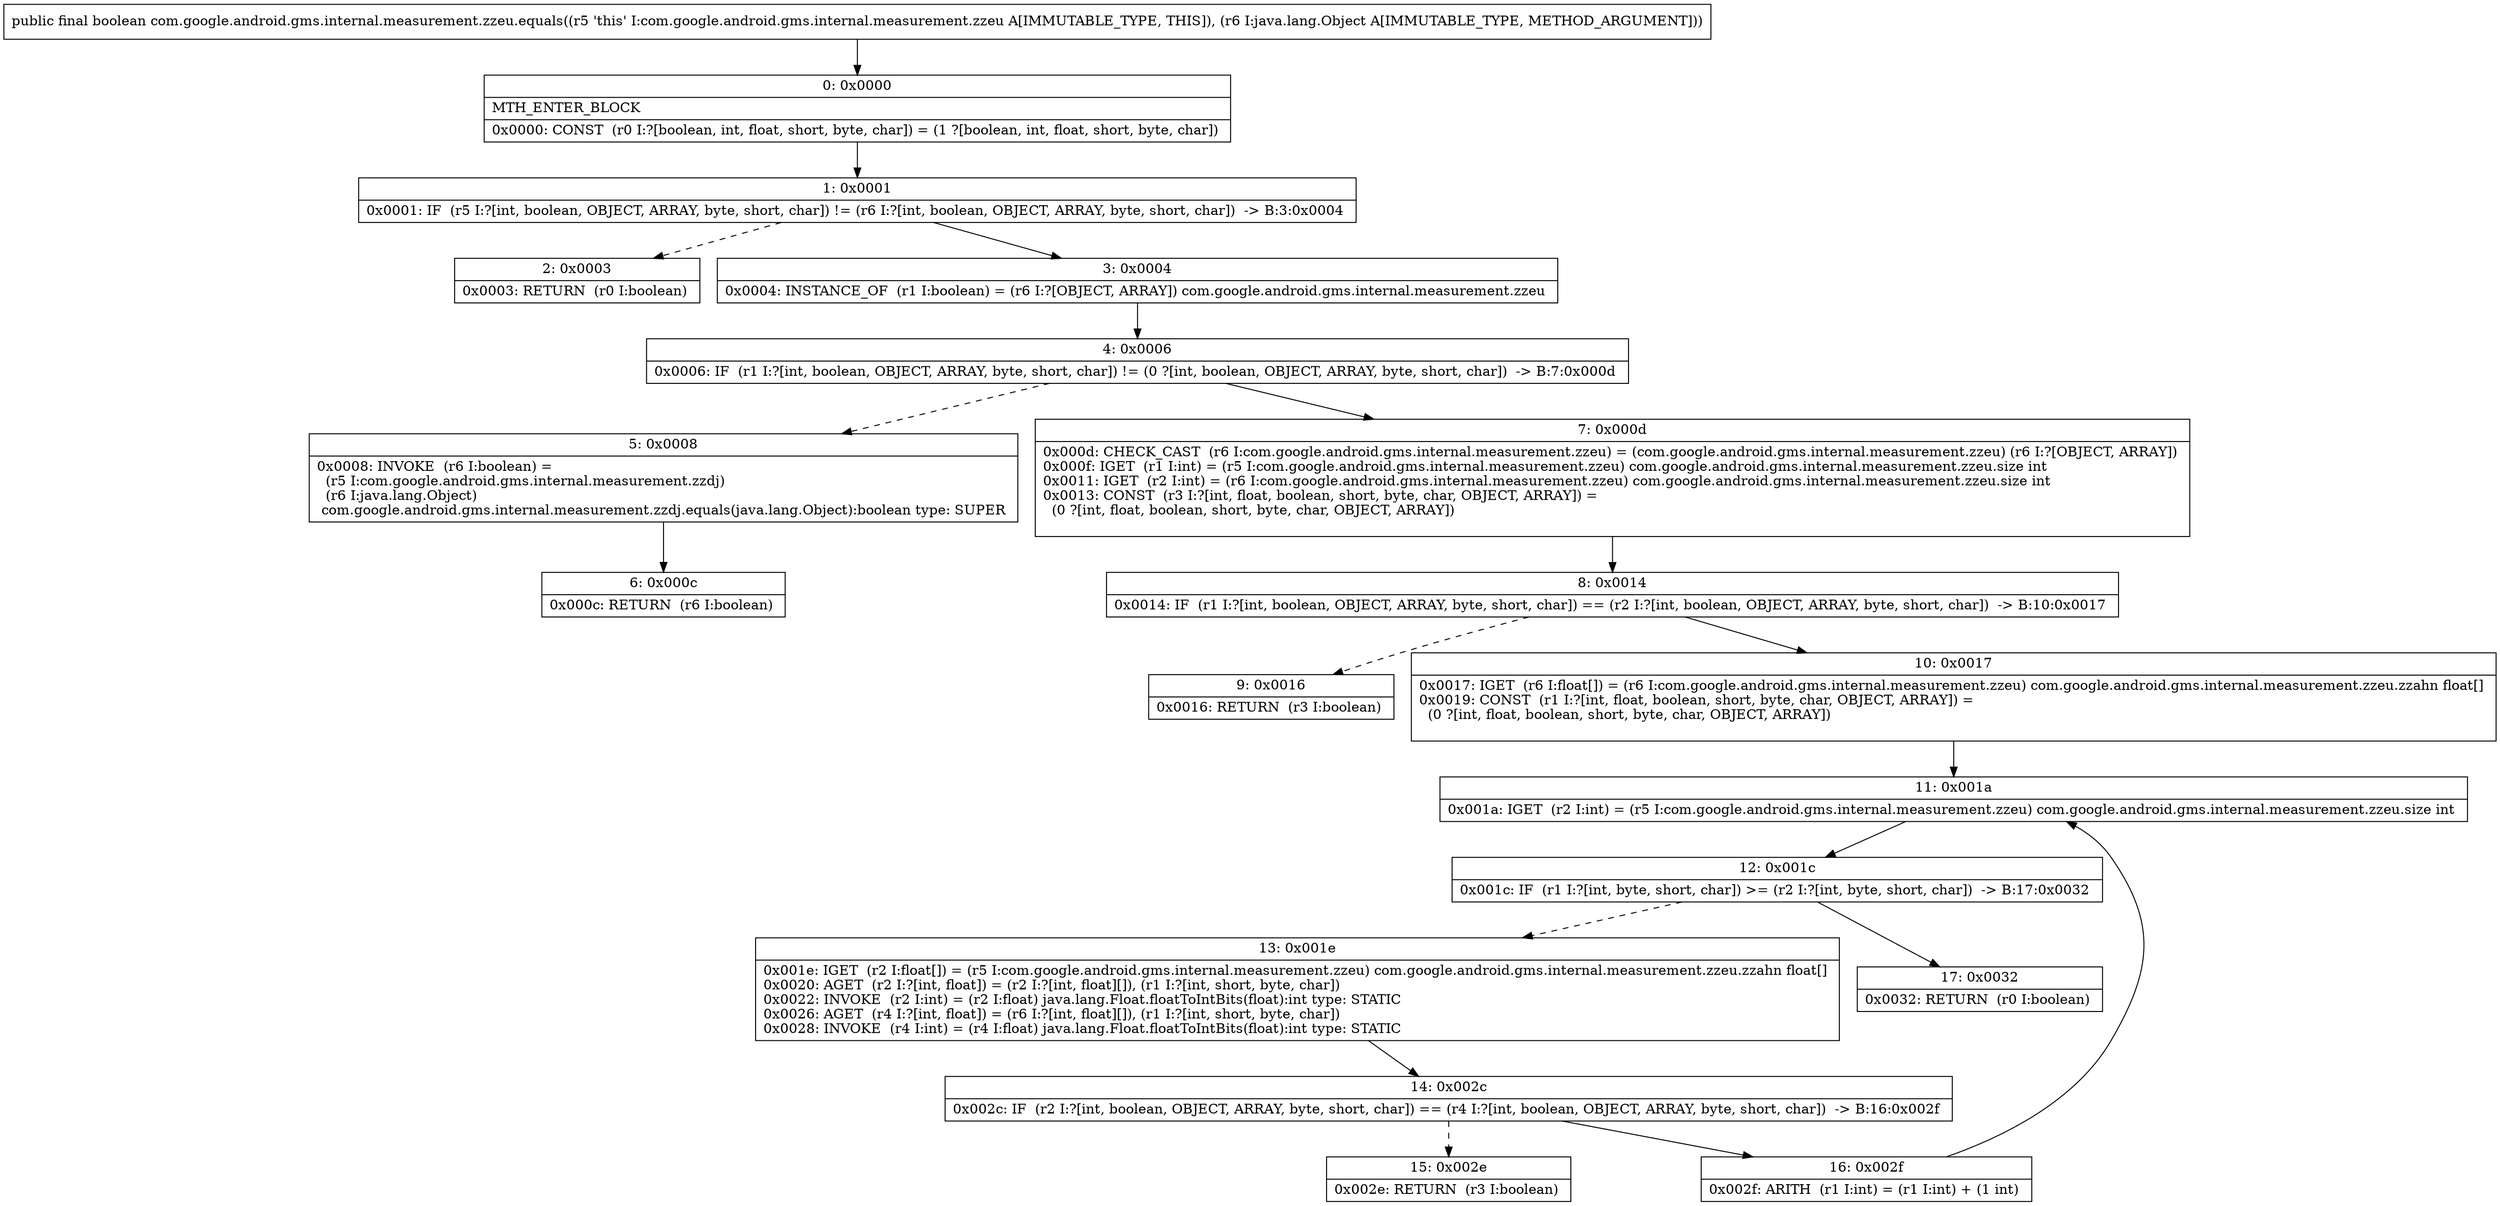 digraph "CFG forcom.google.android.gms.internal.measurement.zzeu.equals(Ljava\/lang\/Object;)Z" {
Node_0 [shape=record,label="{0\:\ 0x0000|MTH_ENTER_BLOCK\l|0x0000: CONST  (r0 I:?[boolean, int, float, short, byte, char]) = (1 ?[boolean, int, float, short, byte, char]) \l}"];
Node_1 [shape=record,label="{1\:\ 0x0001|0x0001: IF  (r5 I:?[int, boolean, OBJECT, ARRAY, byte, short, char]) != (r6 I:?[int, boolean, OBJECT, ARRAY, byte, short, char])  \-\> B:3:0x0004 \l}"];
Node_2 [shape=record,label="{2\:\ 0x0003|0x0003: RETURN  (r0 I:boolean) \l}"];
Node_3 [shape=record,label="{3\:\ 0x0004|0x0004: INSTANCE_OF  (r1 I:boolean) = (r6 I:?[OBJECT, ARRAY]) com.google.android.gms.internal.measurement.zzeu \l}"];
Node_4 [shape=record,label="{4\:\ 0x0006|0x0006: IF  (r1 I:?[int, boolean, OBJECT, ARRAY, byte, short, char]) != (0 ?[int, boolean, OBJECT, ARRAY, byte, short, char])  \-\> B:7:0x000d \l}"];
Node_5 [shape=record,label="{5\:\ 0x0008|0x0008: INVOKE  (r6 I:boolean) = \l  (r5 I:com.google.android.gms.internal.measurement.zzdj)\l  (r6 I:java.lang.Object)\l com.google.android.gms.internal.measurement.zzdj.equals(java.lang.Object):boolean type: SUPER \l}"];
Node_6 [shape=record,label="{6\:\ 0x000c|0x000c: RETURN  (r6 I:boolean) \l}"];
Node_7 [shape=record,label="{7\:\ 0x000d|0x000d: CHECK_CAST  (r6 I:com.google.android.gms.internal.measurement.zzeu) = (com.google.android.gms.internal.measurement.zzeu) (r6 I:?[OBJECT, ARRAY]) \l0x000f: IGET  (r1 I:int) = (r5 I:com.google.android.gms.internal.measurement.zzeu) com.google.android.gms.internal.measurement.zzeu.size int \l0x0011: IGET  (r2 I:int) = (r6 I:com.google.android.gms.internal.measurement.zzeu) com.google.android.gms.internal.measurement.zzeu.size int \l0x0013: CONST  (r3 I:?[int, float, boolean, short, byte, char, OBJECT, ARRAY]) = \l  (0 ?[int, float, boolean, short, byte, char, OBJECT, ARRAY])\l \l}"];
Node_8 [shape=record,label="{8\:\ 0x0014|0x0014: IF  (r1 I:?[int, boolean, OBJECT, ARRAY, byte, short, char]) == (r2 I:?[int, boolean, OBJECT, ARRAY, byte, short, char])  \-\> B:10:0x0017 \l}"];
Node_9 [shape=record,label="{9\:\ 0x0016|0x0016: RETURN  (r3 I:boolean) \l}"];
Node_10 [shape=record,label="{10\:\ 0x0017|0x0017: IGET  (r6 I:float[]) = (r6 I:com.google.android.gms.internal.measurement.zzeu) com.google.android.gms.internal.measurement.zzeu.zzahn float[] \l0x0019: CONST  (r1 I:?[int, float, boolean, short, byte, char, OBJECT, ARRAY]) = \l  (0 ?[int, float, boolean, short, byte, char, OBJECT, ARRAY])\l \l}"];
Node_11 [shape=record,label="{11\:\ 0x001a|0x001a: IGET  (r2 I:int) = (r5 I:com.google.android.gms.internal.measurement.zzeu) com.google.android.gms.internal.measurement.zzeu.size int \l}"];
Node_12 [shape=record,label="{12\:\ 0x001c|0x001c: IF  (r1 I:?[int, byte, short, char]) \>= (r2 I:?[int, byte, short, char])  \-\> B:17:0x0032 \l}"];
Node_13 [shape=record,label="{13\:\ 0x001e|0x001e: IGET  (r2 I:float[]) = (r5 I:com.google.android.gms.internal.measurement.zzeu) com.google.android.gms.internal.measurement.zzeu.zzahn float[] \l0x0020: AGET  (r2 I:?[int, float]) = (r2 I:?[int, float][]), (r1 I:?[int, short, byte, char]) \l0x0022: INVOKE  (r2 I:int) = (r2 I:float) java.lang.Float.floatToIntBits(float):int type: STATIC \l0x0026: AGET  (r4 I:?[int, float]) = (r6 I:?[int, float][]), (r1 I:?[int, short, byte, char]) \l0x0028: INVOKE  (r4 I:int) = (r4 I:float) java.lang.Float.floatToIntBits(float):int type: STATIC \l}"];
Node_14 [shape=record,label="{14\:\ 0x002c|0x002c: IF  (r2 I:?[int, boolean, OBJECT, ARRAY, byte, short, char]) == (r4 I:?[int, boolean, OBJECT, ARRAY, byte, short, char])  \-\> B:16:0x002f \l}"];
Node_15 [shape=record,label="{15\:\ 0x002e|0x002e: RETURN  (r3 I:boolean) \l}"];
Node_16 [shape=record,label="{16\:\ 0x002f|0x002f: ARITH  (r1 I:int) = (r1 I:int) + (1 int) \l}"];
Node_17 [shape=record,label="{17\:\ 0x0032|0x0032: RETURN  (r0 I:boolean) \l}"];
MethodNode[shape=record,label="{public final boolean com.google.android.gms.internal.measurement.zzeu.equals((r5 'this' I:com.google.android.gms.internal.measurement.zzeu A[IMMUTABLE_TYPE, THIS]), (r6 I:java.lang.Object A[IMMUTABLE_TYPE, METHOD_ARGUMENT])) }"];
MethodNode -> Node_0;
Node_0 -> Node_1;
Node_1 -> Node_2[style=dashed];
Node_1 -> Node_3;
Node_3 -> Node_4;
Node_4 -> Node_5[style=dashed];
Node_4 -> Node_7;
Node_5 -> Node_6;
Node_7 -> Node_8;
Node_8 -> Node_9[style=dashed];
Node_8 -> Node_10;
Node_10 -> Node_11;
Node_11 -> Node_12;
Node_12 -> Node_13[style=dashed];
Node_12 -> Node_17;
Node_13 -> Node_14;
Node_14 -> Node_15[style=dashed];
Node_14 -> Node_16;
Node_16 -> Node_11;
}

